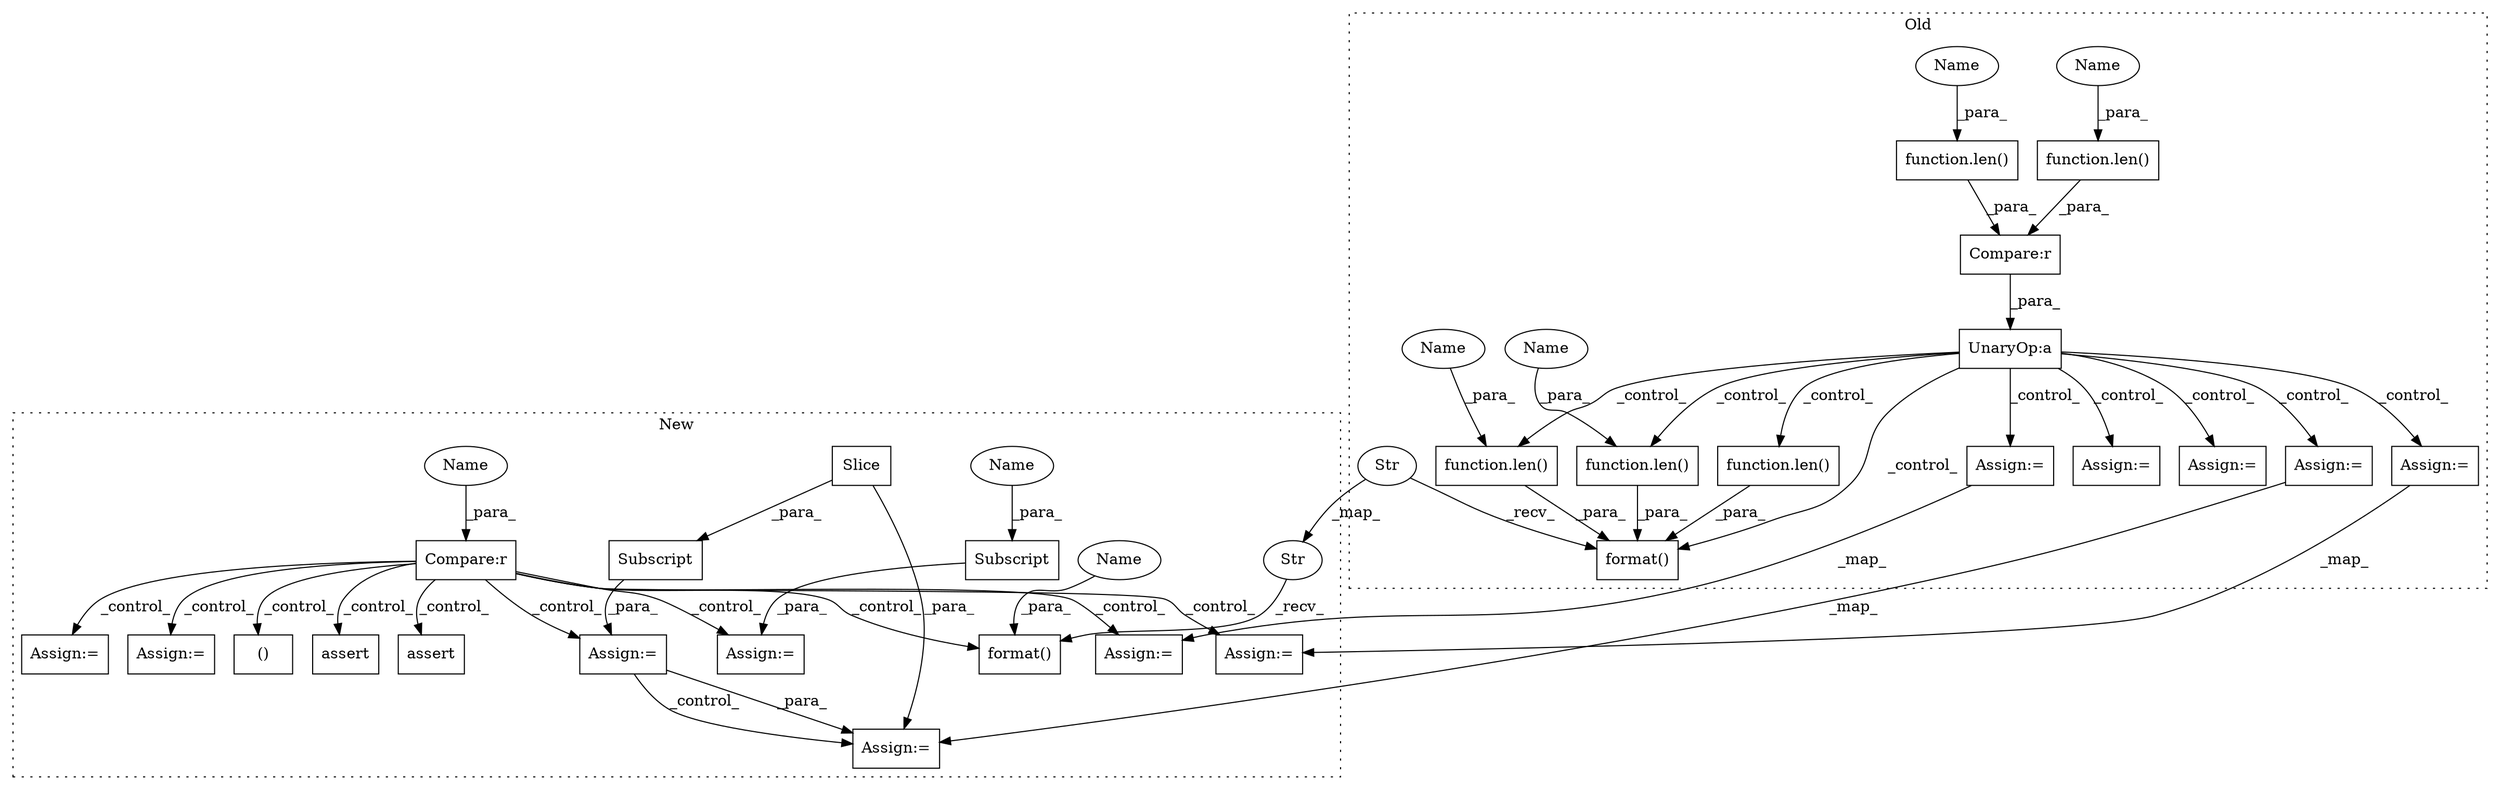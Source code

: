 digraph G {
subgraph cluster0 {
1 [label="function.len()" a="75" s="5480,5490" l="4,1" shape="box"];
3 [label="UnaryOp:a" a="61" s="5476" l="49" shape="box"];
5 [label="function.len()" a="75" s="5735,5745" l="4,1" shape="box"];
6 [label="Compare:r" a="40" s="5480" l="45" shape="box"];
10 [label="format()" a="75" s="5573,5776" l="162,1" shape="box"];
11 [label="Str" a="66" s="5573" l="61" shape="ellipse"];
14 [label="Assign:=" a="68" s="7026" l="3" shape="box"];
15 [label="Assign:=" a="68" s="5954" l="3" shape="box"];
22 [label="Assign:=" a="68" s="6988" l="3" shape="box"];
23 [label="function.len()" a="75" s="5495,5506" l="4,1" shape="box"];
24 [label="function.len()" a="75" s="5748,5759" l="4,1" shape="box"];
26 [label="Assign:=" a="68" s="6412" l="3" shape="box"];
28 [label="Assign:=" a="68" s="5925" l="3" shape="box"];
30 [label="function.len()" a="75" s="5762,5775" l="4,1" shape="box"];
31 [label="Name" a="87" s="5499" l="7" shape="ellipse"];
32 [label="Name" a="87" s="5752" l="7" shape="ellipse"];
36 [label="Name" a="87" s="5739" l="6" shape="ellipse"];
37 [label="Name" a="87" s="5484" l="6" shape="ellipse"];
label = "Old";
style="dotted";
}
subgraph cluster1 {
2 [label="format()" a="75" s="6414,6456" l="37,1" shape="box"];
4 [label="Subscript" a="63" s="6540,0" l="25,0" shape="box"];
7 [label="Compare:r" a="40" s="6354" l="31" shape="box"];
8 [label="()" a="54" s="6523" l="14" shape="box"];
9 [label="assert" a="65" s="6623" l="7" shape="box"];
12 [label="Str" a="66" s="6414" l="29" shape="ellipse"];
13 [label="assert" a="65" s="6467" l="7" shape="box"];
16 [label="Assign:=" a="68" s="6523" l="17" shape="box"];
17 [label="Assign:=" a="68" s="6586" l="3" shape="box"];
18 [label="Subscript" a="63" s="6589,0" l="25,0" shape="box"];
19 [label="Assign:=" a="68" s="6850" l="3" shape="box"];
20 [label="Assign:=" a="68" s="6883" l="3" shape="box"];
21 [label="Assign:=" a="68" s="6916" l="3" shape="box"];
25 [label="Assign:=" a="68" s="7743" l="3" shape="box"];
27 [label="Slice" a="80" s="6602" l="11" shape="box"];
29 [label="Assign:=" a="68" s="6778" l="3" shape="box"];
33 [label="Name" a="87" s="6559" l="5" shape="ellipse"];
34 [label="Name" a="87" s="6451" l="5" shape="ellipse"];
35 [label="Name" a="87" s="6354" l="5" shape="ellipse"];
label = "New";
style="dotted";
}
1 -> 6 [label="_para_"];
3 -> 24 [label="_control_"];
3 -> 26 [label="_control_"];
3 -> 5 [label="_control_"];
3 -> 28 [label="_control_"];
3 -> 22 [label="_control_"];
3 -> 15 [label="_control_"];
3 -> 14 [label="_control_"];
3 -> 30 [label="_control_"];
3 -> 10 [label="_control_"];
4 -> 16 [label="_para_"];
5 -> 10 [label="_para_"];
6 -> 3 [label="_para_"];
7 -> 20 [label="_control_"];
7 -> 17 [label="_control_"];
7 -> 19 [label="_control_"];
7 -> 2 [label="_control_"];
7 -> 16 [label="_control_"];
7 -> 21 [label="_control_"];
7 -> 8 [label="_control_"];
7 -> 9 [label="_control_"];
7 -> 13 [label="_control_"];
7 -> 29 [label="_control_"];
11 -> 10 [label="_recv_"];
11 -> 12 [label="_map_"];
12 -> 2 [label="_recv_"];
17 -> 25 [label="_para_"];
17 -> 25 [label="_control_"];
18 -> 17 [label="_para_"];
22 -> 21 [label="_map_"];
23 -> 6 [label="_para_"];
24 -> 10 [label="_para_"];
26 -> 25 [label="_map_"];
27 -> 25 [label="_para_"];
27 -> 18 [label="_para_"];
28 -> 29 [label="_map_"];
30 -> 10 [label="_para_"];
31 -> 23 [label="_para_"];
32 -> 24 [label="_para_"];
33 -> 4 [label="_para_"];
34 -> 2 [label="_para_"];
35 -> 7 [label="_para_"];
36 -> 5 [label="_para_"];
37 -> 1 [label="_para_"];
}